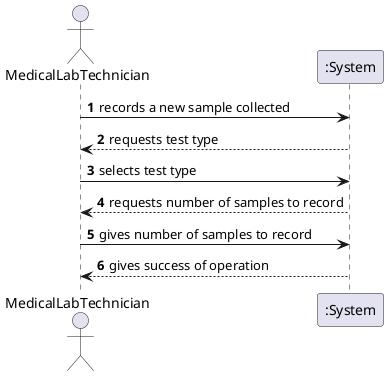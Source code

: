 @startuml

autonumber

actor MedicalLabTechnician as mlt
participant ":System" as sys
mlt -> sys: records a new sample collected
sys --> mlt: requests test type
mlt -> sys: selects test type
sys --> mlt: requests number of samples to record
mlt -> sys: gives number of samples to record
sys --> mlt: gives success of operation

@enduml